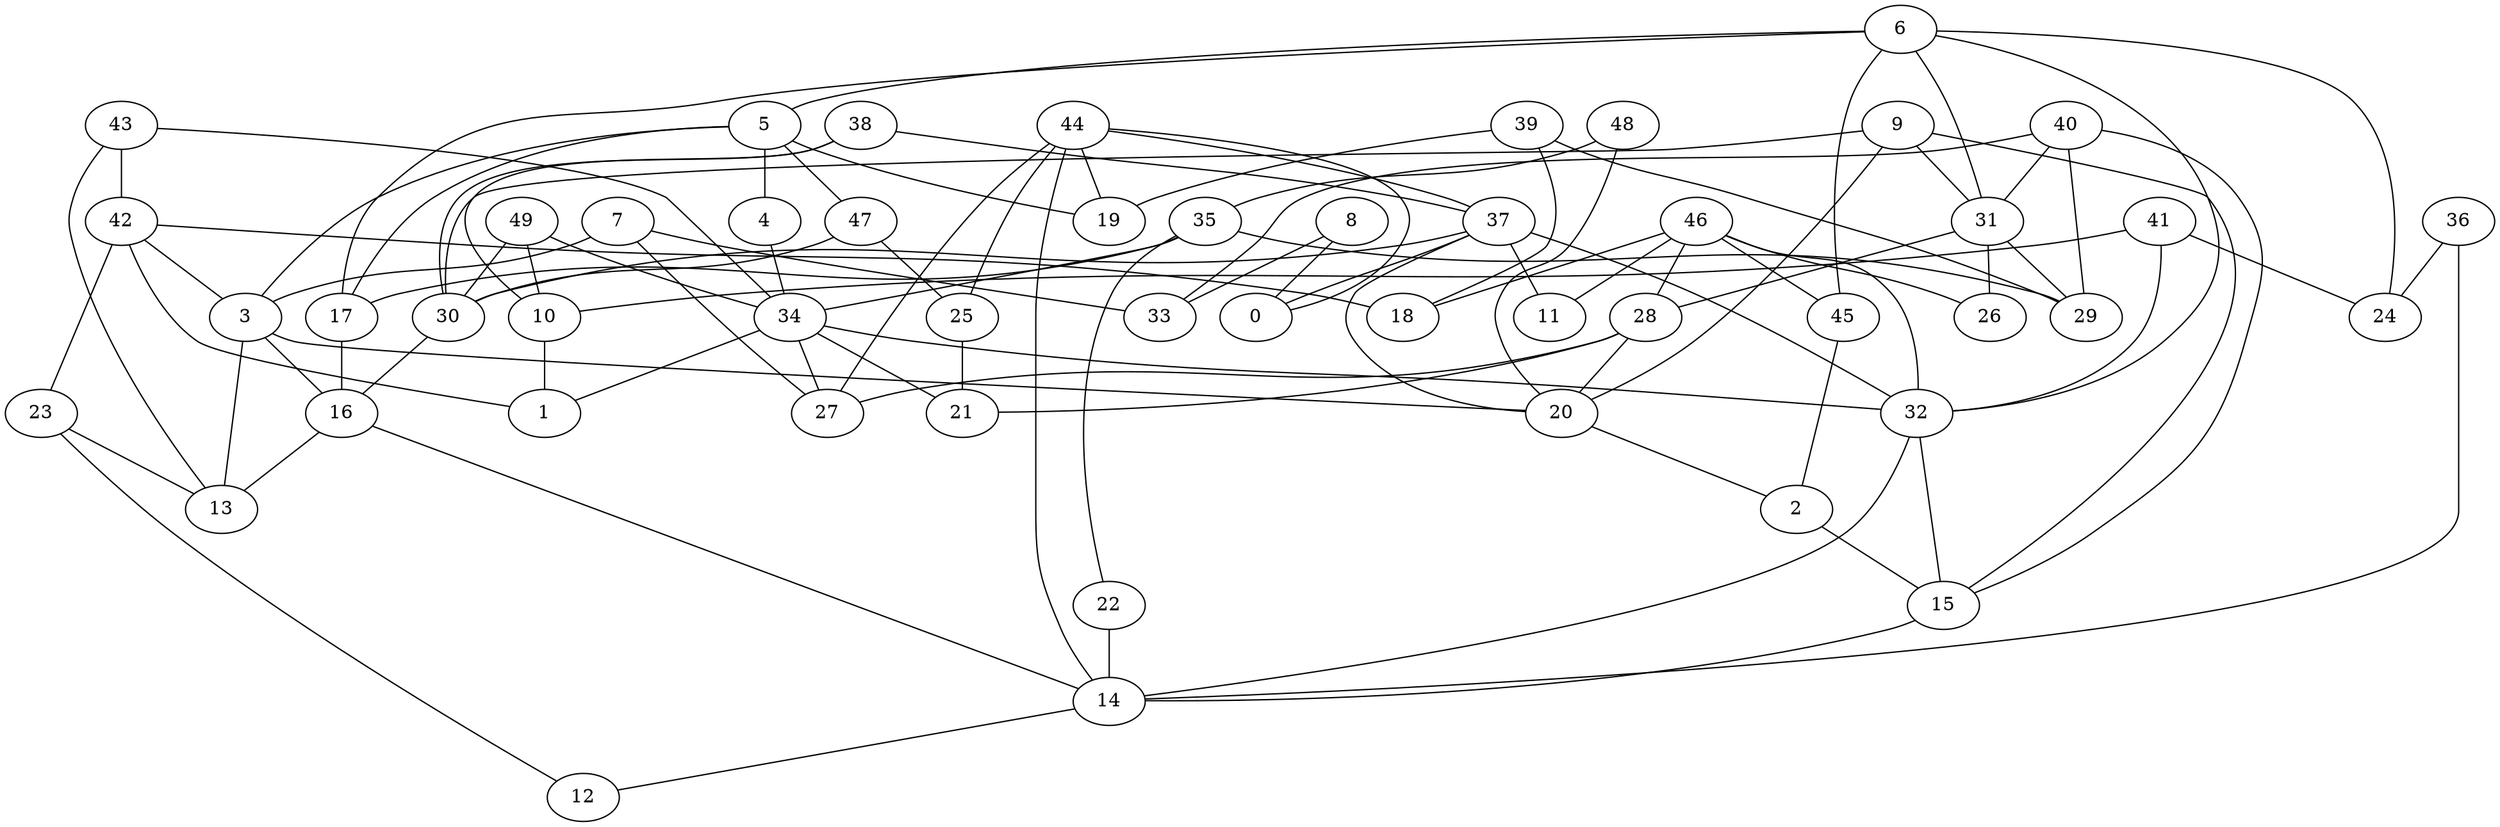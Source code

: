 digraph GG_graph {

subgraph G_graph {
edge [color = black]
"43" -> "13" [dir = none]
"43" -> "34" [dir = none]
"43" -> "42" [dir = none]
"49" -> "10" [dir = none]
"49" -> "30" [dir = none]
"49" -> "34" [dir = none]
"42" -> "23" [dir = none]
"42" -> "1" [dir = none]
"42" -> "3" [dir = none]
"42" -> "18" [dir = none]
"35" -> "22" [dir = none]
"35" -> "34" [dir = none]
"35" -> "17" [dir = none]
"35" -> "29" [dir = none]
"15" -> "14" [dir = none]
"22" -> "14" [dir = none]
"36" -> "14" [dir = none]
"36" -> "24" [dir = none]
"39" -> "19" [dir = none]
"39" -> "29" [dir = none]
"39" -> "18" [dir = none]
"37" -> "32" [dir = none]
"37" -> "0" [dir = none]
"37" -> "20" [dir = none]
"37" -> "30" [dir = none]
"37" -> "11" [dir = none]
"32" -> "14" [dir = none]
"32" -> "15" [dir = none]
"46" -> "11" [dir = none]
"46" -> "18" [dir = none]
"46" -> "28" [dir = none]
"46" -> "26" [dir = none]
"46" -> "45" [dir = none]
"7" -> "27" [dir = none]
"7" -> "3" [dir = none]
"7" -> "33" [dir = none]
"10" -> "1" [dir = none]
"28" -> "21" [dir = none]
"28" -> "20" [dir = none]
"28" -> "27" [dir = none]
"41" -> "24" [dir = none]
"41" -> "32" [dir = none]
"41" -> "10" [dir = none]
"38" -> "37" [dir = none]
"38" -> "30" [dir = none]
"38" -> "10" [dir = none]
"8" -> "33" [dir = none]
"8" -> "0" [dir = none]
"48" -> "35" [dir = none]
"48" -> "20" [dir = none]
"5" -> "17" [dir = none]
"5" -> "4" [dir = none]
"5" -> "47" [dir = none]
"5" -> "3" [dir = none]
"5" -> "19" [dir = none]
"20" -> "2" [dir = none]
"4" -> "34" [dir = none]
"23" -> "13" [dir = none]
"23" -> "12" [dir = none]
"44" -> "0" [dir = none]
"44" -> "14" [dir = none]
"44" -> "37" [dir = none]
"44" -> "27" [dir = none]
"44" -> "19" [dir = none]
"2" -> "15" [dir = none]
"25" -> "21" [dir = none]
"9" -> "20" [dir = none]
"9" -> "30" [dir = none]
"9" -> "15" [dir = none]
"9" -> "31" [dir = none]
"40" -> "33" [dir = none]
"40" -> "29" [dir = none]
"40" -> "15" [dir = none]
"40" -> "31" [dir = none]
"17" -> "16" [dir = none]
"31" -> "29" [dir = none]
"31" -> "28" [dir = none]
"31" -> "26" [dir = none]
"47" -> "25" [dir = none]
"47" -> "30" [dir = none]
"16" -> "14" [dir = none]
"16" -> "13" [dir = none]
"6" -> "45" [dir = none]
"6" -> "5" [dir = none]
"6" -> "32" [dir = none]
"6" -> "31" [dir = none]
"6" -> "17" [dir = none]
"6" -> "24" [dir = none]
"45" -> "2" [dir = none]
"30" -> "16" [dir = none]
"3" -> "20" [dir = none]
"3" -> "16" [dir = none]
"3" -> "13" [dir = none]
"34" -> "27" [dir = none]
"34" -> "1" [dir = none]
"34" -> "32" [dir = none]
"34" -> "21" [dir = none]
"14" -> "12" [dir = none]
"44" -> "25" [dir = none]
"46" -> "32" [dir = none]
}

}
